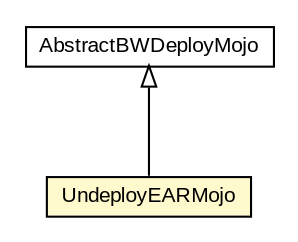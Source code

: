 #!/usr/local/bin/dot
#
# Class diagram 
# Generated by UMLGraph version R5_6-24-gf6e263 (http://www.umlgraph.org/)
#

digraph G {
	edge [fontname="arial",fontsize=10,labelfontname="arial",labelfontsize=10];
	node [fontname="arial",fontsize=10,shape=plaintext];
	nodesep=0.25;
	ranksep=0.5;
	// fr.fastconnect.factory.tibco.bw.maven.deployment.UndeployEARMojo
	c4041 [label=<<table title="fr.fastconnect.factory.tibco.bw.maven.deployment.UndeployEARMojo" border="0" cellborder="1" cellspacing="0" cellpadding="2" port="p" bgcolor="lemonChiffon" href="./UndeployEARMojo.html">
		<tr><td><table border="0" cellspacing="0" cellpadding="1">
<tr><td align="center" balign="center"> UndeployEARMojo </td></tr>
		</table></td></tr>
		</table>>, URL="./UndeployEARMojo.html", fontname="arial", fontcolor="black", fontsize=10.0];
	// fr.fastconnect.factory.tibco.bw.maven.deployment.AbstractBWDeployMojo
	c4048 [label=<<table title="fr.fastconnect.factory.tibco.bw.maven.deployment.AbstractBWDeployMojo" border="0" cellborder="1" cellspacing="0" cellpadding="2" port="p" href="./AbstractBWDeployMojo.html">
		<tr><td><table border="0" cellspacing="0" cellpadding="1">
<tr><td align="center" balign="center"> AbstractBWDeployMojo </td></tr>
		</table></td></tr>
		</table>>, URL="./AbstractBWDeployMojo.html", fontname="arial", fontcolor="black", fontsize=10.0];
	//fr.fastconnect.factory.tibco.bw.maven.deployment.UndeployEARMojo extends fr.fastconnect.factory.tibco.bw.maven.deployment.AbstractBWDeployMojo
	c4048:p -> c4041:p [dir=back,arrowtail=empty];
}

